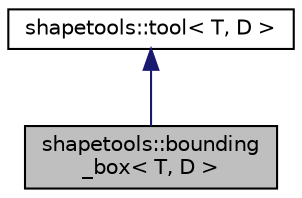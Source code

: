 digraph "shapetools::bounding_box&lt; T, D &gt;"
{
  edge [fontname="Helvetica",fontsize="10",labelfontname="Helvetica",labelfontsize="10"];
  node [fontname="Helvetica",fontsize="10",shape=record];
  Node1 [label="shapetools::bounding\l_box\< T, D \>",height=0.2,width=0.4,color="black", fillcolor="grey75", style="filled", fontcolor="black"];
  Node2 -> Node1 [dir="back",color="midnightblue",fontsize="10",style="solid",fontname="Helvetica"];
  Node2 [label="shapetools::tool\< T, D \>",height=0.2,width=0.4,color="black", fillcolor="white", style="filled",URL="$classshapetools_1_1tool.html"];
}
